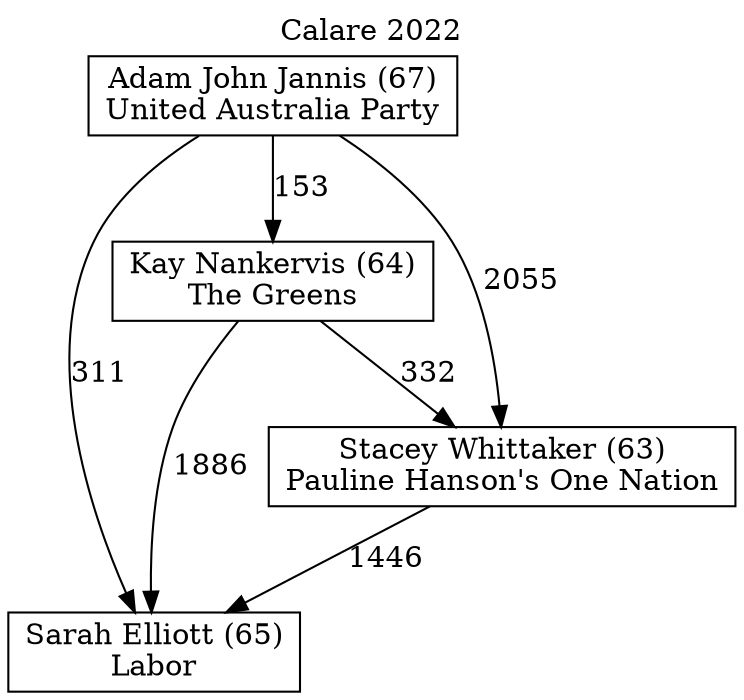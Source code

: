 // House preference flow
digraph "Sarah Elliott (65)_Calare_2022" {
	graph [label="Calare 2022" labelloc=t mclimit=10]
	node [shape=box]
	"Sarah Elliott (65)" [label="Sarah Elliott (65)
Labor"]
	"Kay Nankervis (64)" [label="Kay Nankervis (64)
The Greens"]
	"Adam John Jannis (67)" [label="Adam John Jannis (67)
United Australia Party"]
	"Stacey Whittaker (63)" [label="Stacey Whittaker (63)
Pauline Hanson's One Nation"]
	"Kay Nankervis (64)" -> "Sarah Elliott (65)" [label=1886]
	"Stacey Whittaker (63)" -> "Sarah Elliott (65)" [label=1446]
	"Adam John Jannis (67)" -> "Sarah Elliott (65)" [label=311]
	"Adam John Jannis (67)" -> "Stacey Whittaker (63)" [label=2055]
	"Adam John Jannis (67)" -> "Kay Nankervis (64)" [label=153]
	"Kay Nankervis (64)" -> "Stacey Whittaker (63)" [label=332]
}
